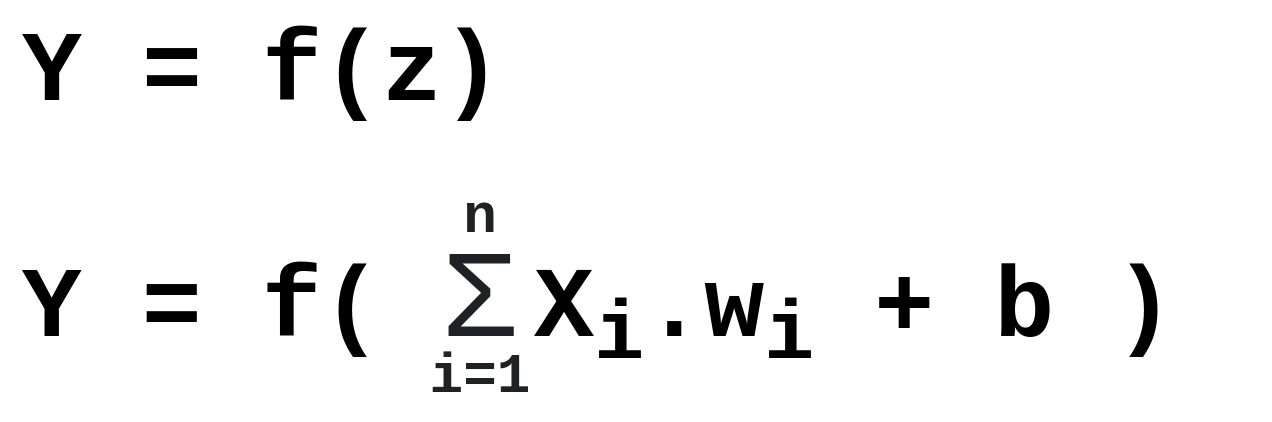 <mxfile version="20.2.3" type="device"><diagram id="3c7VhMAXyPhfPs_XATI-" name="Page-1"><mxGraphModel dx="1422" dy="800" grid="1" gridSize="10" guides="1" tooltips="1" connect="1" arrows="1" fold="1" page="1" pageScale="1" pageWidth="850" pageHeight="1100" math="0" shadow="0"><root><mxCell id="0"/><mxCell id="1" parent="0"/><mxCell id="knsJEb_cVtBmguD8IG6g-6" value="&lt;span style=&quot;font-size: 50px;&quot;&gt;&lt;b style=&quot;&quot;&gt;&lt;font face=&quot;Courier New&quot;&gt;Y = f(z)&lt;/font&gt;&lt;/b&gt;&lt;/span&gt;" style="text;html=1;strokeColor=none;fillColor=none;align=left;verticalAlign=middle;whiteSpace=wrap;rounded=0;shadow=1;" vertex="1" parent="1"><mxGeometry x="177" y="331" width="620" height="60" as="geometry"/></mxCell><mxCell id="knsJEb_cVtBmguD8IG6g-18" value="&lt;span style=&quot;font-size: 50px;&quot;&gt;&lt;b style=&quot;&quot;&gt;&lt;font face=&quot;Courier New&quot;&gt;Y = f(&amp;nbsp;&lt;/font&gt;&lt;/b&gt;&lt;/span&gt;&lt;span style=&quot;color: rgb(32, 33, 36); text-align: left; background-color: rgb(255, 255, 255);&quot;&gt;&lt;font face=&quot;Courier New&quot; style=&quot;&quot;&gt;&lt;span style=&quot;font-size: 62px;&quot;&gt;Σ&lt;/span&gt;&lt;/font&gt;&lt;/span&gt;&lt;span style=&quot;color: rgb(32, 33, 36); font-family: arial, sans-serif; font-size: 32px; text-align: left; background-color: rgb(255, 255, 255);&quot;&gt;&amp;nbsp;&lt;/span&gt;&lt;span style=&quot;font-size: 50px;&quot;&gt;&lt;b style=&quot;&quot;&gt;&lt;font face=&quot;Courier New&quot;&gt;X&lt;sub style=&quot;&quot;&gt;i&lt;/sub&gt;.w&lt;sub style=&quot;&quot;&gt;i&lt;/sub&gt;&amp;nbsp;+ b )&lt;/font&gt;&lt;/b&gt;&lt;/span&gt;" style="text;html=1;strokeColor=none;fillColor=none;align=center;verticalAlign=middle;whiteSpace=wrap;rounded=0;shadow=1;" vertex="1" parent="1"><mxGeometry x="172" y="450" width="590" height="60" as="geometry"/></mxCell><mxCell id="knsJEb_cVtBmguD8IG6g-19" value="&lt;span style=&quot;color: rgb(32, 33, 36); text-align: left; background-color: rgb(255, 255, 255);&quot;&gt;&lt;font size=&quot;1&quot; style=&quot;&quot;&gt;&lt;b style=&quot;font-size: 28px;&quot;&gt;i=1&lt;/b&gt;&lt;/font&gt;&lt;/span&gt;" style="text;html=1;strokeColor=none;fillColor=none;align=center;verticalAlign=middle;whiteSpace=wrap;rounded=0;shadow=1;labelBackgroundColor=none;fontFamily=Courier New;fontSize=25;fontColor=#000000;" vertex="1" parent="1"><mxGeometry x="378" y="500" width="60" height="30" as="geometry"/></mxCell><mxCell id="knsJEb_cVtBmguD8IG6g-20" value="&lt;span style=&quot;color: rgb(32, 33, 36); text-align: left; background-color: rgb(255, 255, 255);&quot;&gt;&lt;font size=&quot;1&quot; style=&quot;&quot;&gt;&lt;b style=&quot;font-size: 28px;&quot;&gt;n&lt;/b&gt;&lt;/font&gt;&lt;/span&gt;" style="text;html=1;strokeColor=none;fillColor=none;align=center;verticalAlign=middle;whiteSpace=wrap;rounded=0;shadow=1;labelBackgroundColor=none;fontFamily=Courier New;fontSize=25;fontColor=#000000;" vertex="1" parent="1"><mxGeometry x="378" y="420" width="60" height="30" as="geometry"/></mxCell></root></mxGraphModel></diagram></mxfile>